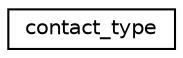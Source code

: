 digraph "Graphical Class Hierarchy"
{
 // INTERACTIVE_SVG=YES
 // LATEX_PDF_SIZE
  edge [fontname="Helvetica",fontsize="10",labelfontname="Helvetica",labelfontsize="10"];
  node [fontname="Helvetica",fontsize="10",shape=record];
  rankdir="LR";
  Node0 [label="contact_type",height=0.2,width=0.4,color="black", fillcolor="white", style="filled",URL="$structmpp__domains__mod_1_1contact__type.html",tooltip="Type used to represent the contact between tiles."];
}
